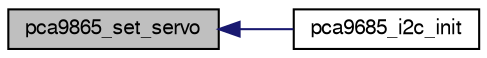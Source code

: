 digraph "pca9865_set_servo"
{
  edge [fontname="FreeSans",fontsize="10",labelfontname="FreeSans",labelfontsize="10"];
  node [fontname="FreeSans",fontsize="10",shape=record];
  rankdir="LR";
  Node1 [label="pca9865_set_servo",height=0.2,width=0.4,color="black", fillcolor="grey75", style="filled", fontcolor="black"];
  Node1 -> Node2 [dir="back",color="midnightblue",fontsize="10",style="solid",fontname="FreeSans"];
  Node2 [label="pca9685_i2c_init",height=0.2,width=0.4,color="black", fillcolor="white", style="filled",URL="$pca9685__i2c_8h.html#a37fe84e8d783437e09d27e282bc1ddca"];
}
